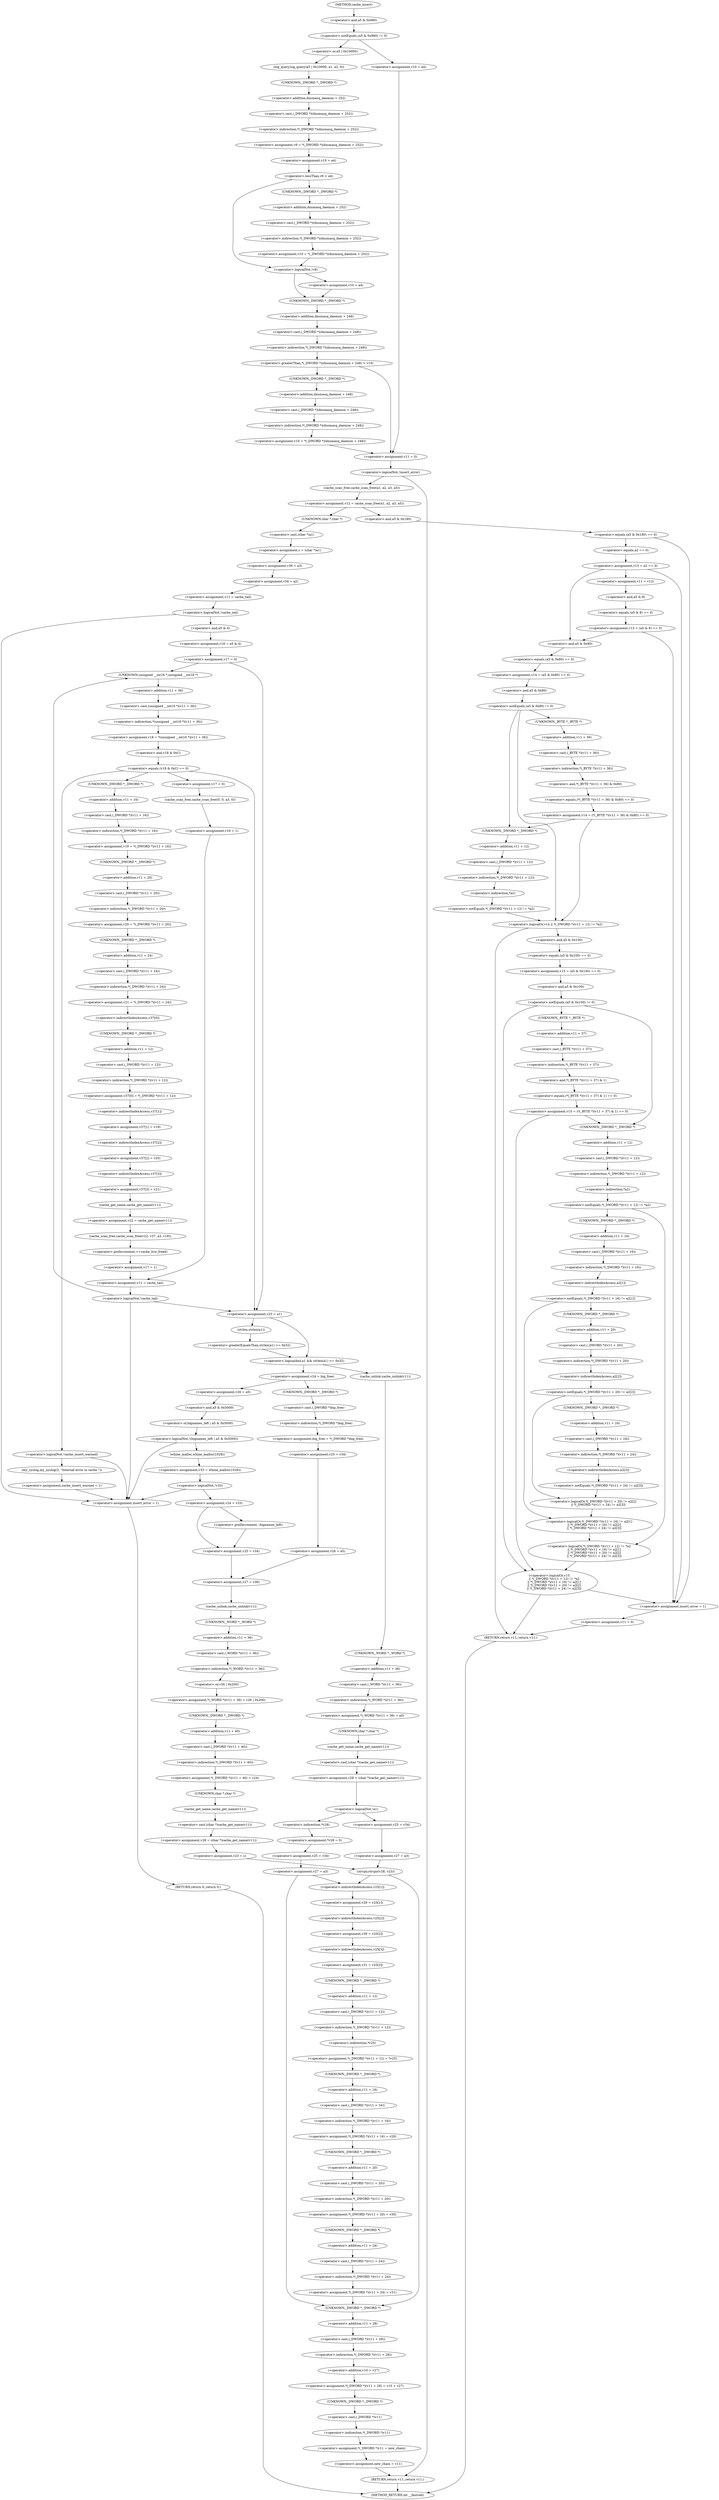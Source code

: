 digraph cache_insert {  
"1000165" [label = "(<operator>.notEquals,(a5 & 0x980) != 0)" ]
"1000166" [label = "(<operator>.and,a5 & 0x980)" ]
"1000171" [label = "(log_query,log_query(a5 | 0x10000, a1, a2, 0))" ]
"1000172" [label = "(<operator>.or,a5 | 0x10000)" ]
"1000178" [label = "(<operator>.assignment,v9 = *(_DWORD *)(dnsmasq_daemon + 252))" ]
"1000180" [label = "(<operator>.indirection,*(_DWORD *)(dnsmasq_daemon + 252))" ]
"1000181" [label = "(<operator>.cast,(_DWORD *)(dnsmasq_daemon + 252))" ]
"1000182" [label = "(UNKNOWN,_DWORD *,_DWORD *)" ]
"1000183" [label = "(<operator>.addition,dnsmasq_daemon + 252)" ]
"1000186" [label = "(<operator>.assignment,v10 = a4)" ]
"1000190" [label = "(<operator>.lessThan,v9 < a4)" ]
"1000193" [label = "(<operator>.assignment,v10 = *(_DWORD *)(dnsmasq_daemon + 252))" ]
"1000195" [label = "(<operator>.indirection,*(_DWORD *)(dnsmasq_daemon + 252))" ]
"1000196" [label = "(<operator>.cast,(_DWORD *)(dnsmasq_daemon + 252))" ]
"1000197" [label = "(UNKNOWN,_DWORD *,_DWORD *)" ]
"1000198" [label = "(<operator>.addition,dnsmasq_daemon + 252)" ]
"1000202" [label = "(<operator>.logicalNot,!v9)" ]
"1000204" [label = "(<operator>.assignment,v10 = a4)" ]
"1000208" [label = "(<operator>.greaterThan,*(_DWORD *)(dnsmasq_daemon + 248) > v10)" ]
"1000209" [label = "(<operator>.indirection,*(_DWORD *)(dnsmasq_daemon + 248))" ]
"1000210" [label = "(<operator>.cast,(_DWORD *)(dnsmasq_daemon + 248))" ]
"1000211" [label = "(UNKNOWN,_DWORD *,_DWORD *)" ]
"1000212" [label = "(<operator>.addition,dnsmasq_daemon + 248)" ]
"1000216" [label = "(<operator>.assignment,v10 = *(_DWORD *)(dnsmasq_daemon + 248))" ]
"1000218" [label = "(<operator>.indirection,*(_DWORD *)(dnsmasq_daemon + 248))" ]
"1000219" [label = "(<operator>.cast,(_DWORD *)(dnsmasq_daemon + 248))" ]
"1000220" [label = "(UNKNOWN,_DWORD *,_DWORD *)" ]
"1000221" [label = "(<operator>.addition,dnsmasq_daemon + 248)" ]
"1000226" [label = "(<operator>.assignment,v10 = a4)" ]
"1000229" [label = "(<operator>.assignment,v11 = 0)" ]
"1000233" [label = "(<operator>.logicalNot,!insert_error)" ]
"1000236" [label = "(<operator>.assignment,v12 = cache_scan_free(a1, a2, a3, a5))" ]
"1000238" [label = "(cache_scan_free,cache_scan_free(a1, a2, a3, a5))" ]
"1000247" [label = "(<operator>.equals,(a5 & 0x180) == 0)" ]
"1000248" [label = "(<operator>.and,a5 & 0x180)" ]
"1000253" [label = "(<operator>.assignment,v13 = a2 == 0)" ]
"1000255" [label = "(<operator>.equals,a2 == 0)" ]
"1000261" [label = "(<operator>.assignment,v11 = v12)" ]
"1000264" [label = "(<operator>.assignment,v13 = (a5 & 8) == 0)" ]
"1000266" [label = "(<operator>.equals,(a5 & 8) == 0)" ]
"1000267" [label = "(<operator>.and,a5 & 8)" ]
"1000274" [label = "(<operator>.assignment,v14 = (a5 & 0x80) == 0)" ]
"1000276" [label = "(<operator>.equals,(a5 & 0x80) == 0)" ]
"1000277" [label = "(<operator>.and,a5 & 0x80)" ]
"1000282" [label = "(<operator>.notEquals,(a5 & 0x80) != 0)" ]
"1000283" [label = "(<operator>.and,a5 & 0x80)" ]
"1000287" [label = "(<operator>.assignment,v14 = (*(_BYTE *)(v11 + 36) & 0x80) == 0)" ]
"1000289" [label = "(<operator>.equals,(*(_BYTE *)(v11 + 36) & 0x80) == 0)" ]
"1000290" [label = "(<operator>.and,*(_BYTE *)(v11 + 36) & 0x80)" ]
"1000291" [label = "(<operator>.indirection,*(_BYTE *)(v11 + 36))" ]
"1000292" [label = "(<operator>.cast,(_BYTE *)(v11 + 36))" ]
"1000293" [label = "(UNKNOWN,_BYTE *,_BYTE *)" ]
"1000294" [label = "(<operator>.addition,v11 + 36)" ]
"1000300" [label = "(<operator>.logicalOr,v14 || *(_DWORD *)(v11 + 12) != *a2)" ]
"1000302" [label = "(<operator>.notEquals,*(_DWORD *)(v11 + 12) != *a2)" ]
"1000303" [label = "(<operator>.indirection,*(_DWORD *)(v11 + 12))" ]
"1000304" [label = "(<operator>.cast,(_DWORD *)(v11 + 12))" ]
"1000305" [label = "(UNKNOWN,_DWORD *,_DWORD *)" ]
"1000306" [label = "(<operator>.addition,v11 + 12)" ]
"1000309" [label = "(<operator>.indirection,*a2)" ]
"1000312" [label = "(<operator>.assignment,v15 = (a5 & 0x100) == 0)" ]
"1000314" [label = "(<operator>.equals,(a5 & 0x100) == 0)" ]
"1000315" [label = "(<operator>.and,a5 & 0x100)" ]
"1000320" [label = "(<operator>.notEquals,(a5 & 0x100) != 0)" ]
"1000321" [label = "(<operator>.and,a5 & 0x100)" ]
"1000325" [label = "(<operator>.assignment,v15 = (*(_BYTE *)(v11 + 37) & 1) == 0)" ]
"1000327" [label = "(<operator>.equals,(*(_BYTE *)(v11 + 37) & 1) == 0)" ]
"1000328" [label = "(<operator>.and,*(_BYTE *)(v11 + 37) & 1)" ]
"1000329" [label = "(<operator>.indirection,*(_BYTE *)(v11 + 37))" ]
"1000330" [label = "(<operator>.cast,(_BYTE *)(v11 + 37))" ]
"1000331" [label = "(UNKNOWN,_BYTE *,_BYTE *)" ]
"1000332" [label = "(<operator>.addition,v11 + 37)" ]
"1000338" [label = "(<operator>.logicalOr,v15\n          || *(_DWORD *)(v11 + 12) != *a2\n          || *(_DWORD *)(v11 + 16) != a2[1]\n          || *(_DWORD *)(v11 + 20) != a2[2]\n          || *(_DWORD *)(v11 + 24) != a2[3])" ]
"1000340" [label = "(<operator>.logicalOr,*(_DWORD *)(v11 + 12) != *a2\n          || *(_DWORD *)(v11 + 16) != a2[1]\n          || *(_DWORD *)(v11 + 20) != a2[2]\n          || *(_DWORD *)(v11 + 24) != a2[3])" ]
"1000341" [label = "(<operator>.notEquals,*(_DWORD *)(v11 + 12) != *a2)" ]
"1000342" [label = "(<operator>.indirection,*(_DWORD *)(v11 + 12))" ]
"1000343" [label = "(<operator>.cast,(_DWORD *)(v11 + 12))" ]
"1000344" [label = "(UNKNOWN,_DWORD *,_DWORD *)" ]
"1000345" [label = "(<operator>.addition,v11 + 12)" ]
"1000348" [label = "(<operator>.indirection,*a2)" ]
"1000350" [label = "(<operator>.logicalOr,*(_DWORD *)(v11 + 16) != a2[1]\n          || *(_DWORD *)(v11 + 20) != a2[2]\n          || *(_DWORD *)(v11 + 24) != a2[3])" ]
"1000351" [label = "(<operator>.notEquals,*(_DWORD *)(v11 + 16) != a2[1])" ]
"1000352" [label = "(<operator>.indirection,*(_DWORD *)(v11 + 16))" ]
"1000353" [label = "(<operator>.cast,(_DWORD *)(v11 + 16))" ]
"1000354" [label = "(UNKNOWN,_DWORD *,_DWORD *)" ]
"1000355" [label = "(<operator>.addition,v11 + 16)" ]
"1000358" [label = "(<operator>.indirectIndexAccess,a2[1])" ]
"1000361" [label = "(<operator>.logicalOr,*(_DWORD *)(v11 + 20) != a2[2]\n          || *(_DWORD *)(v11 + 24) != a2[3])" ]
"1000362" [label = "(<operator>.notEquals,*(_DWORD *)(v11 + 20) != a2[2])" ]
"1000363" [label = "(<operator>.indirection,*(_DWORD *)(v11 + 20))" ]
"1000364" [label = "(<operator>.cast,(_DWORD *)(v11 + 20))" ]
"1000365" [label = "(UNKNOWN,_DWORD *,_DWORD *)" ]
"1000366" [label = "(<operator>.addition,v11 + 20)" ]
"1000369" [label = "(<operator>.indirectIndexAccess,a2[2])" ]
"1000372" [label = "(<operator>.notEquals,*(_DWORD *)(v11 + 24) != a2[3])" ]
"1000373" [label = "(<operator>.indirection,*(_DWORD *)(v11 + 24))" ]
"1000374" [label = "(<operator>.cast,(_DWORD *)(v11 + 24))" ]
"1000375" [label = "(UNKNOWN,_DWORD *,_DWORD *)" ]
"1000376" [label = "(<operator>.addition,v11 + 24)" ]
"1000379" [label = "(<operator>.indirectIndexAccess,a2[3])" ]
"1000384" [label = "(<operator>.assignment,insert_error = 1)" ]
"1000387" [label = "(<operator>.assignment,v11 = 0)" ]
"1000390" [label = "(RETURN,return v11;,return v11;)" ]
"1000392" [label = "(<operator>.assignment,s = (char *)a1)" ]
"1000394" [label = "(<operator>.cast,(char *)a1)" ]
"1000395" [label = "(UNKNOWN,char *,char *)" ]
"1000397" [label = "(<operator>.assignment,v36 = a3)" ]
"1000400" [label = "(<operator>.assignment,v34 = a2)" ]
"1000403" [label = "(<operator>.assignment,v11 = cache_tail)" ]
"1000407" [label = "(<operator>.logicalNot,!cache_tail)" ]
"1000411" [label = "(<operator>.assignment,insert_error = 1)" ]
"1000414" [label = "(RETURN,return 0;,return 0;)" ]
"1000416" [label = "(<operator>.assignment,v16 = a5 & 4)" ]
"1000418" [label = "(<operator>.and,a5 & 4)" ]
"1000421" [label = "(<operator>.assignment,v17 = 0)" ]
"1000427" [label = "(<operator>.assignment,v18 = *(unsigned __int16 *)(v11 + 36))" ]
"1000429" [label = "(<operator>.indirection,*(unsigned __int16 *)(v11 + 36))" ]
"1000430" [label = "(<operator>.cast,(unsigned __int16 *)(v11 + 36))" ]
"1000431" [label = "(UNKNOWN,unsigned __int16 *,unsigned __int16 *)" ]
"1000432" [label = "(<operator>.addition,v11 + 36)" ]
"1000436" [label = "(<operator>.equals,(v18 & 0xC) == 0)" ]
"1000437" [label = "(<operator>.and,v18 & 0xC)" ]
"1000446" [label = "(<operator>.logicalNot,!cache_insert_warned)" ]
"1000449" [label = "(my_syslog,my_syslog(3, \"Internal error in cache.\"))" ]
"1000452" [label = "(<operator>.assignment,cache_insert_warned = 1)" ]
"1000459" [label = "(<operator>.assignment,v19 = *(_DWORD *)(v11 + 16))" ]
"1000461" [label = "(<operator>.indirection,*(_DWORD *)(v11 + 16))" ]
"1000462" [label = "(<operator>.cast,(_DWORD *)(v11 + 16))" ]
"1000463" [label = "(UNKNOWN,_DWORD *,_DWORD *)" ]
"1000464" [label = "(<operator>.addition,v11 + 16)" ]
"1000467" [label = "(<operator>.assignment,v20 = *(_DWORD *)(v11 + 20))" ]
"1000469" [label = "(<operator>.indirection,*(_DWORD *)(v11 + 20))" ]
"1000470" [label = "(<operator>.cast,(_DWORD *)(v11 + 20))" ]
"1000471" [label = "(UNKNOWN,_DWORD *,_DWORD *)" ]
"1000472" [label = "(<operator>.addition,v11 + 20)" ]
"1000475" [label = "(<operator>.assignment,v21 = *(_DWORD *)(v11 + 24))" ]
"1000477" [label = "(<operator>.indirection,*(_DWORD *)(v11 + 24))" ]
"1000478" [label = "(<operator>.cast,(_DWORD *)(v11 + 24))" ]
"1000479" [label = "(UNKNOWN,_DWORD *,_DWORD *)" ]
"1000480" [label = "(<operator>.addition,v11 + 24)" ]
"1000483" [label = "(<operator>.assignment,v37[0] = *(_DWORD *)(v11 + 12))" ]
"1000484" [label = "(<operator>.indirectIndexAccess,v37[0])" ]
"1000487" [label = "(<operator>.indirection,*(_DWORD *)(v11 + 12))" ]
"1000488" [label = "(<operator>.cast,(_DWORD *)(v11 + 12))" ]
"1000489" [label = "(UNKNOWN,_DWORD *,_DWORD *)" ]
"1000490" [label = "(<operator>.addition,v11 + 12)" ]
"1000493" [label = "(<operator>.assignment,v37[1] = v19)" ]
"1000494" [label = "(<operator>.indirectIndexAccess,v37[1])" ]
"1000498" [label = "(<operator>.assignment,v37[2] = v20)" ]
"1000499" [label = "(<operator>.indirectIndexAccess,v37[2])" ]
"1000503" [label = "(<operator>.assignment,v37[3] = v21)" ]
"1000504" [label = "(<operator>.indirectIndexAccess,v37[3])" ]
"1000508" [label = "(<operator>.assignment,v22 = cache_get_name(v11))" ]
"1000510" [label = "(cache_get_name,cache_get_name(v11))" ]
"1000512" [label = "(cache_scan_free,cache_scan_free(v22, v37, a3, v18))" ]
"1000517" [label = "(<operator>.preIncrement,++cache_live_freed)" ]
"1000519" [label = "(<operator>.assignment,v17 = 1)" ]
"1000524" [label = "(<operator>.assignment,v17 = 0)" ]
"1000527" [label = "(cache_scan_free,cache_scan_free(0, 0, a3, 0))" ]
"1000532" [label = "(<operator>.assignment,v16 = 1)" ]
"1000535" [label = "(<operator>.assignment,v11 = cache_tail)" ]
"1000539" [label = "(<operator>.logicalNot,!cache_tail)" ]
"1000542" [label = "(<operator>.assignment,v23 = a1)" ]
"1000546" [label = "(<operator>.logicalAnd,a1 && strlen(a1) >= 0x32)" ]
"1000548" [label = "(<operator>.greaterEqualsThan,strlen(a1) >= 0x32)" ]
"1000549" [label = "(strlen,strlen(a1))" ]
"1000553" [label = "(<operator>.assignment,v24 = big_free)" ]
"1000559" [label = "(<operator>.assignment,big_free = *(_DWORD *)big_free)" ]
"1000561" [label = "(<operator>.indirection,*(_DWORD *)big_free)" ]
"1000562" [label = "(<operator>.cast,(_DWORD *)big_free)" ]
"1000563" [label = "(UNKNOWN,_DWORD *,_DWORD *)" ]
"1000565" [label = "(<operator>.assignment,v25 = v34)" ]
"1000568" [label = "(<operator>.assignment,v26 = a5)" ]
"1000573" [label = "(<operator>.assignment,v26 = a5)" ]
"1000577" [label = "(<operator>.logicalNot,!(bignames_left | a5 & 0x5000))" ]
"1000578" [label = "(<operator>.or,bignames_left | a5 & 0x5000)" ]
"1000580" [label = "(<operator>.and,a5 & 0x5000)" ]
"1000584" [label = "(<operator>.assignment,v33 = whine_malloc(1028))" ]
"1000586" [label = "(whine_malloc,whine_malloc(1028))" ]
"1000589" [label = "(<operator>.logicalNot,!v33)" ]
"1000592" [label = "(<operator>.assignment,v24 = v33)" ]
"1000597" [label = "(<operator>.preDecrement,--bignames_left)" ]
"1000599" [label = "(<operator>.assignment,v25 = v34)" ]
"1000602" [label = "(<operator>.assignment,v27 = v36)" ]
"1000605" [label = "(cache_unlink,cache_unlink(v11))" ]
"1000607" [label = "(<operator>.assignment,*(_WORD *)(v11 + 36) = v26 | 0x200)" ]
"1000608" [label = "(<operator>.indirection,*(_WORD *)(v11 + 36))" ]
"1000609" [label = "(<operator>.cast,(_WORD *)(v11 + 36))" ]
"1000610" [label = "(UNKNOWN,_WORD *,_WORD *)" ]
"1000611" [label = "(<operator>.addition,v11 + 36)" ]
"1000614" [label = "(<operator>.or,v26 | 0x200)" ]
"1000617" [label = "(<operator>.assignment,*(_DWORD *)(v11 + 40) = v24)" ]
"1000618" [label = "(<operator>.indirection,*(_DWORD *)(v11 + 40))" ]
"1000619" [label = "(<operator>.cast,(_DWORD *)(v11 + 40))" ]
"1000620" [label = "(UNKNOWN,_DWORD *,_DWORD *)" ]
"1000621" [label = "(<operator>.addition,v11 + 40)" ]
"1000625" [label = "(<operator>.assignment,v28 = (char *)cache_get_name(v11))" ]
"1000627" [label = "(<operator>.cast,(char *)cache_get_name(v11))" ]
"1000628" [label = "(UNKNOWN,char *,char *)" ]
"1000629" [label = "(cache_get_name,cache_get_name(v11))" ]
"1000631" [label = "(<operator>.assignment,v23 = s)" ]
"1000636" [label = "(cache_unlink,cache_unlink(v11))" ]
"1000638" [label = "(<operator>.assignment,*(_WORD *)(v11 + 36) = a5)" ]
"1000639" [label = "(<operator>.indirection,*(_WORD *)(v11 + 36))" ]
"1000640" [label = "(<operator>.cast,(_WORD *)(v11 + 36))" ]
"1000641" [label = "(UNKNOWN,_WORD *,_WORD *)" ]
"1000642" [label = "(<operator>.addition,v11 + 36)" ]
"1000646" [label = "(<operator>.assignment,v28 = (char *)cache_get_name(v11))" ]
"1000648" [label = "(<operator>.cast,(char *)cache_get_name(v11))" ]
"1000649" [label = "(UNKNOWN,char *,char *)" ]
"1000650" [label = "(cache_get_name,cache_get_name(v11))" ]
"1000653" [label = "(<operator>.logicalNot,!a1)" ]
"1000656" [label = "(<operator>.assignment,*v28 = 0)" ]
"1000657" [label = "(<operator>.indirection,*v28)" ]
"1000660" [label = "(<operator>.assignment,v25 = v34)" ]
"1000663" [label = "(<operator>.assignment,v27 = a3)" ]
"1000667" [label = "(<operator>.assignment,v25 = v34)" ]
"1000670" [label = "(<operator>.assignment,v27 = a3)" ]
"1000673" [label = "(strcpy,strcpy(v28, v23))" ]
"1000680" [label = "(<operator>.assignment,v29 = v25[1])" ]
"1000682" [label = "(<operator>.indirectIndexAccess,v25[1])" ]
"1000685" [label = "(<operator>.assignment,v30 = v25[2])" ]
"1000687" [label = "(<operator>.indirectIndexAccess,v25[2])" ]
"1000690" [label = "(<operator>.assignment,v31 = v25[3])" ]
"1000692" [label = "(<operator>.indirectIndexAccess,v25[3])" ]
"1000695" [label = "(<operator>.assignment,*(_DWORD *)(v11 + 12) = *v25)" ]
"1000696" [label = "(<operator>.indirection,*(_DWORD *)(v11 + 12))" ]
"1000697" [label = "(<operator>.cast,(_DWORD *)(v11 + 12))" ]
"1000698" [label = "(UNKNOWN,_DWORD *,_DWORD *)" ]
"1000699" [label = "(<operator>.addition,v11 + 12)" ]
"1000702" [label = "(<operator>.indirection,*v25)" ]
"1000704" [label = "(<operator>.assignment,*(_DWORD *)(v11 + 16) = v29)" ]
"1000705" [label = "(<operator>.indirection,*(_DWORD *)(v11 + 16))" ]
"1000706" [label = "(<operator>.cast,(_DWORD *)(v11 + 16))" ]
"1000707" [label = "(UNKNOWN,_DWORD *,_DWORD *)" ]
"1000708" [label = "(<operator>.addition,v11 + 16)" ]
"1000712" [label = "(<operator>.assignment,*(_DWORD *)(v11 + 20) = v30)" ]
"1000713" [label = "(<operator>.indirection,*(_DWORD *)(v11 + 20))" ]
"1000714" [label = "(<operator>.cast,(_DWORD *)(v11 + 20))" ]
"1000715" [label = "(UNKNOWN,_DWORD *,_DWORD *)" ]
"1000716" [label = "(<operator>.addition,v11 + 20)" ]
"1000720" [label = "(<operator>.assignment,*(_DWORD *)(v11 + 24) = v31)" ]
"1000721" [label = "(<operator>.indirection,*(_DWORD *)(v11 + 24))" ]
"1000722" [label = "(<operator>.cast,(_DWORD *)(v11 + 24))" ]
"1000723" [label = "(UNKNOWN,_DWORD *,_DWORD *)" ]
"1000724" [label = "(<operator>.addition,v11 + 24)" ]
"1000728" [label = "(<operator>.assignment,*(_DWORD *)(v11 + 28) = v10 + v27)" ]
"1000729" [label = "(<operator>.indirection,*(_DWORD *)(v11 + 28))" ]
"1000730" [label = "(<operator>.cast,(_DWORD *)(v11 + 28))" ]
"1000731" [label = "(UNKNOWN,_DWORD *,_DWORD *)" ]
"1000732" [label = "(<operator>.addition,v11 + 28)" ]
"1000735" [label = "(<operator>.addition,v10 + v27)" ]
"1000738" [label = "(<operator>.assignment,*(_DWORD *)v11 = new_chain)" ]
"1000739" [label = "(<operator>.indirection,*(_DWORD *)v11)" ]
"1000740" [label = "(<operator>.cast,(_DWORD *)v11)" ]
"1000741" [label = "(UNKNOWN,_DWORD *,_DWORD *)" ]
"1000744" [label = "(<operator>.assignment,new_chain = v11)" ]
"1000747" [label = "(RETURN,return v11;,return v11;)" ]
"1000129" [label = "(METHOD,cache_insert)" ]
"1000749" [label = "(METHOD_RETURN,int __fastcall)" ]
  "1000165" -> "1000172" 
  "1000165" -> "1000226" 
  "1000166" -> "1000165" 
  "1000171" -> "1000182" 
  "1000172" -> "1000171" 
  "1000178" -> "1000186" 
  "1000180" -> "1000178" 
  "1000181" -> "1000180" 
  "1000182" -> "1000183" 
  "1000183" -> "1000181" 
  "1000186" -> "1000190" 
  "1000190" -> "1000197" 
  "1000190" -> "1000202" 
  "1000193" -> "1000202" 
  "1000195" -> "1000193" 
  "1000196" -> "1000195" 
  "1000197" -> "1000198" 
  "1000198" -> "1000196" 
  "1000202" -> "1000211" 
  "1000202" -> "1000204" 
  "1000204" -> "1000211" 
  "1000208" -> "1000220" 
  "1000208" -> "1000229" 
  "1000209" -> "1000208" 
  "1000210" -> "1000209" 
  "1000211" -> "1000212" 
  "1000212" -> "1000210" 
  "1000216" -> "1000229" 
  "1000218" -> "1000216" 
  "1000219" -> "1000218" 
  "1000220" -> "1000221" 
  "1000221" -> "1000219" 
  "1000226" -> "1000229" 
  "1000229" -> "1000233" 
  "1000233" -> "1000238" 
  "1000233" -> "1000747" 
  "1000236" -> "1000248" 
  "1000236" -> "1000395" 
  "1000238" -> "1000236" 
  "1000247" -> "1000384" 
  "1000247" -> "1000255" 
  "1000248" -> "1000247" 
  "1000253" -> "1000261" 
  "1000253" -> "1000384" 
  "1000253" -> "1000277" 
  "1000255" -> "1000253" 
  "1000261" -> "1000267" 
  "1000264" -> "1000384" 
  "1000264" -> "1000277" 
  "1000266" -> "1000264" 
  "1000267" -> "1000266" 
  "1000274" -> "1000283" 
  "1000276" -> "1000274" 
  "1000277" -> "1000276" 
  "1000282" -> "1000293" 
  "1000282" -> "1000305" 
  "1000282" -> "1000300" 
  "1000283" -> "1000282" 
  "1000287" -> "1000305" 
  "1000287" -> "1000300" 
  "1000289" -> "1000287" 
  "1000290" -> "1000289" 
  "1000291" -> "1000290" 
  "1000292" -> "1000291" 
  "1000293" -> "1000294" 
  "1000294" -> "1000292" 
  "1000300" -> "1000315" 
  "1000300" -> "1000390" 
  "1000302" -> "1000300" 
  "1000303" -> "1000309" 
  "1000304" -> "1000303" 
  "1000305" -> "1000306" 
  "1000306" -> "1000304" 
  "1000309" -> "1000302" 
  "1000312" -> "1000321" 
  "1000314" -> "1000312" 
  "1000315" -> "1000314" 
  "1000320" -> "1000331" 
  "1000320" -> "1000344" 
  "1000320" -> "1000338" 
  "1000321" -> "1000320" 
  "1000325" -> "1000344" 
  "1000325" -> "1000338" 
  "1000327" -> "1000325" 
  "1000328" -> "1000327" 
  "1000329" -> "1000328" 
  "1000330" -> "1000329" 
  "1000331" -> "1000332" 
  "1000332" -> "1000330" 
  "1000338" -> "1000384" 
  "1000338" -> "1000390" 
  "1000340" -> "1000338" 
  "1000341" -> "1000354" 
  "1000341" -> "1000340" 
  "1000342" -> "1000348" 
  "1000343" -> "1000342" 
  "1000344" -> "1000345" 
  "1000345" -> "1000343" 
  "1000348" -> "1000341" 
  "1000350" -> "1000340" 
  "1000351" -> "1000365" 
  "1000351" -> "1000350" 
  "1000352" -> "1000358" 
  "1000353" -> "1000352" 
  "1000354" -> "1000355" 
  "1000355" -> "1000353" 
  "1000358" -> "1000351" 
  "1000361" -> "1000350" 
  "1000362" -> "1000375" 
  "1000362" -> "1000361" 
  "1000363" -> "1000369" 
  "1000364" -> "1000363" 
  "1000365" -> "1000366" 
  "1000366" -> "1000364" 
  "1000369" -> "1000362" 
  "1000372" -> "1000361" 
  "1000373" -> "1000379" 
  "1000374" -> "1000373" 
  "1000375" -> "1000376" 
  "1000376" -> "1000374" 
  "1000379" -> "1000372" 
  "1000384" -> "1000387" 
  "1000387" -> "1000390" 
  "1000390" -> "1000749" 
  "1000392" -> "1000397" 
  "1000394" -> "1000392" 
  "1000395" -> "1000394" 
  "1000397" -> "1000400" 
  "1000400" -> "1000403" 
  "1000403" -> "1000407" 
  "1000407" -> "1000411" 
  "1000407" -> "1000418" 
  "1000411" -> "1000414" 
  "1000414" -> "1000749" 
  "1000416" -> "1000421" 
  "1000418" -> "1000416" 
  "1000421" -> "1000431" 
  "1000421" -> "1000542" 
  "1000427" -> "1000437" 
  "1000429" -> "1000427" 
  "1000430" -> "1000429" 
  "1000431" -> "1000432" 
  "1000432" -> "1000430" 
  "1000436" -> "1000542" 
  "1000436" -> "1000446" 
  "1000436" -> "1000463" 
  "1000436" -> "1000524" 
  "1000437" -> "1000436" 
  "1000446" -> "1000449" 
  "1000446" -> "1000411" 
  "1000449" -> "1000452" 
  "1000452" -> "1000411" 
  "1000459" -> "1000471" 
  "1000461" -> "1000459" 
  "1000462" -> "1000461" 
  "1000463" -> "1000464" 
  "1000464" -> "1000462" 
  "1000467" -> "1000479" 
  "1000469" -> "1000467" 
  "1000470" -> "1000469" 
  "1000471" -> "1000472" 
  "1000472" -> "1000470" 
  "1000475" -> "1000484" 
  "1000477" -> "1000475" 
  "1000478" -> "1000477" 
  "1000479" -> "1000480" 
  "1000480" -> "1000478" 
  "1000483" -> "1000494" 
  "1000484" -> "1000489" 
  "1000487" -> "1000483" 
  "1000488" -> "1000487" 
  "1000489" -> "1000490" 
  "1000490" -> "1000488" 
  "1000493" -> "1000499" 
  "1000494" -> "1000493" 
  "1000498" -> "1000504" 
  "1000499" -> "1000498" 
  "1000503" -> "1000510" 
  "1000504" -> "1000503" 
  "1000508" -> "1000512" 
  "1000510" -> "1000508" 
  "1000512" -> "1000517" 
  "1000517" -> "1000519" 
  "1000519" -> "1000535" 
  "1000524" -> "1000527" 
  "1000527" -> "1000532" 
  "1000532" -> "1000535" 
  "1000535" -> "1000539" 
  "1000539" -> "1000431" 
  "1000539" -> "1000542" 
  "1000539" -> "1000411" 
  "1000542" -> "1000546" 
  "1000542" -> "1000549" 
  "1000546" -> "1000553" 
  "1000546" -> "1000636" 
  "1000548" -> "1000546" 
  "1000549" -> "1000548" 
  "1000553" -> "1000563" 
  "1000553" -> "1000573" 
  "1000559" -> "1000565" 
  "1000561" -> "1000559" 
  "1000562" -> "1000561" 
  "1000563" -> "1000562" 
  "1000565" -> "1000568" 
  "1000568" -> "1000602" 
  "1000573" -> "1000580" 
  "1000577" -> "1000411" 
  "1000577" -> "1000586" 
  "1000578" -> "1000577" 
  "1000580" -> "1000578" 
  "1000584" -> "1000589" 
  "1000586" -> "1000584" 
  "1000589" -> "1000411" 
  "1000589" -> "1000592" 
  "1000592" -> "1000597" 
  "1000592" -> "1000599" 
  "1000597" -> "1000599" 
  "1000599" -> "1000602" 
  "1000602" -> "1000605" 
  "1000605" -> "1000610" 
  "1000607" -> "1000620" 
  "1000608" -> "1000614" 
  "1000609" -> "1000608" 
  "1000610" -> "1000611" 
  "1000611" -> "1000609" 
  "1000614" -> "1000607" 
  "1000617" -> "1000628" 
  "1000618" -> "1000617" 
  "1000619" -> "1000618" 
  "1000620" -> "1000621" 
  "1000621" -> "1000619" 
  "1000625" -> "1000631" 
  "1000627" -> "1000625" 
  "1000628" -> "1000629" 
  "1000629" -> "1000627" 
  "1000631" -> "1000673" 
  "1000636" -> "1000641" 
  "1000638" -> "1000649" 
  "1000639" -> "1000638" 
  "1000640" -> "1000639" 
  "1000641" -> "1000642" 
  "1000642" -> "1000640" 
  "1000646" -> "1000653" 
  "1000648" -> "1000646" 
  "1000649" -> "1000650" 
  "1000650" -> "1000648" 
  "1000653" -> "1000657" 
  "1000653" -> "1000667" 
  "1000656" -> "1000660" 
  "1000657" -> "1000656" 
  "1000660" -> "1000663" 
  "1000663" -> "1000731" 
  "1000663" -> "1000682" 
  "1000667" -> "1000670" 
  "1000670" -> "1000673" 
  "1000673" -> "1000731" 
  "1000673" -> "1000682" 
  "1000680" -> "1000687" 
  "1000682" -> "1000680" 
  "1000685" -> "1000692" 
  "1000687" -> "1000685" 
  "1000690" -> "1000698" 
  "1000692" -> "1000690" 
  "1000695" -> "1000707" 
  "1000696" -> "1000702" 
  "1000697" -> "1000696" 
  "1000698" -> "1000699" 
  "1000699" -> "1000697" 
  "1000702" -> "1000695" 
  "1000704" -> "1000715" 
  "1000705" -> "1000704" 
  "1000706" -> "1000705" 
  "1000707" -> "1000708" 
  "1000708" -> "1000706" 
  "1000712" -> "1000723" 
  "1000713" -> "1000712" 
  "1000714" -> "1000713" 
  "1000715" -> "1000716" 
  "1000716" -> "1000714" 
  "1000720" -> "1000731" 
  "1000721" -> "1000720" 
  "1000722" -> "1000721" 
  "1000723" -> "1000724" 
  "1000724" -> "1000722" 
  "1000728" -> "1000741" 
  "1000729" -> "1000735" 
  "1000730" -> "1000729" 
  "1000731" -> "1000732" 
  "1000732" -> "1000730" 
  "1000735" -> "1000728" 
  "1000738" -> "1000744" 
  "1000739" -> "1000738" 
  "1000740" -> "1000739" 
  "1000741" -> "1000740" 
  "1000744" -> "1000747" 
  "1000747" -> "1000749" 
  "1000129" -> "1000166" 
}
